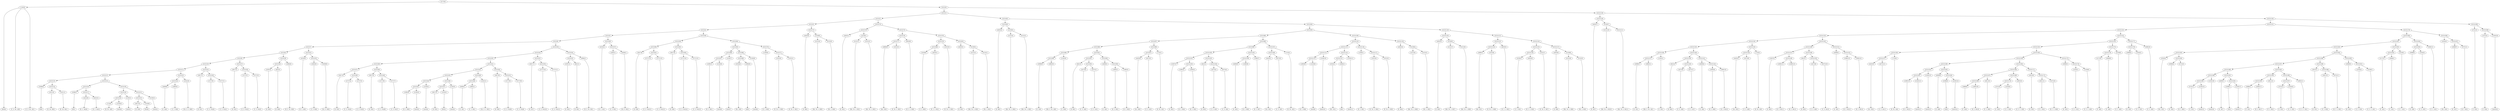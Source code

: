 digraph sample{
"L-543(0)"->"[Dis](0)"
"L-543(0)"->"[C  D  Dis  A](0)"
"L-543(0)"->"[C  D  Dis  A](1)"
"L3566(0)"->"[D](0)"
"L1611(0)"->"[D  Gis  B](0)"
"L1611(1)"->"[D  Gis  B](1)"
"L5222(14)"->"L1611(0)"
"L5222(14)"->"L1611(1)"
"L5222(13)"->"L3566(0)"
"L5222(13)"->"L5222(14)"
"L3566(1)"->"[D](1)"
"L4414(0)"->"[D  G  Ais](0)"
"L4414(1)"->"[D  G  Ais](1)"
"L5222(17)"->"L4414(0)"
"L5222(17)"->"L4414(1)"
"L5222(16)"->"L3566(1)"
"L5222(16)"->"L5222(17)"
"L710(0)"->"[D  Fis  A](0)"
"L2185(0)"->"[rest](0)"
"L5222(20)"->"L710(0)"
"L5222(20)"->"L2185(0)"
"L2185(1)"->"[rest](1)"
"L5222(19)"->"L5222(20)"
"L5222(19)"->"L2185(1)"
"L3917(0)"->"[D  E](0)"
"L1019(0)"->"[Fis](0)"
"L5222(22)"->"L3917(0)"
"L5222(22)"->"L1019(0)"
"L2185(2)"->"[rest](2)"
"L5222(21)"->"L5222(22)"
"L5222(21)"->"L2185(2)"
"L5222(18)"->"L5222(19)"
"L5222(18)"->"L5222(21)"
"L5222(15)"->"L5222(16)"
"L5222(15)"->"L5222(18)"
"L5222(12)"->"L5222(13)"
"L5222(12)"->"L5222(15)"
"L4009(0)"->"[G  A](0)"
"L2865(0)"->"[C  G  B](0)"
"L5222(24)"->"L4009(0)"
"L5222(24)"->"L2865(0)"
"L2541(0)"->"[Cis  D  G  B](0)"
"L5222(23)"->"L5222(24)"
"L5222(23)"->"L2541(0)"
"L5222(11)"->"L5222(12)"
"L5222(11)"->"L5222(23)"
"L3917(1)"->"[D  E](1)"
"L2727(0)"->"[C  D  Fis](0)"
"L2727(1)"->"[C  D  Fis](1)"
"L5222(26)"->"L2727(0)"
"L5222(26)"->"L2727(1)"
"L5222(25)"->"L3917(1)"
"L5222(25)"->"L5222(26)"
"L5222(10)"->"L5222(11)"
"L5222(10)"->"L5222(25)"
"L3917(2)"->"[D  E](2)"
"L2727(2)"->"[C  D  Fis](2)"
"L2727(3)"->"[C  D  Fis](3)"
"L5222(28)"->"L2727(2)"
"L5222(28)"->"L2727(3)"
"L5222(27)"->"L3917(2)"
"L5222(27)"->"L5222(28)"
"L5222(9)"->"L5222(10)"
"L5222(9)"->"L5222(27)"
"L2597(0)"->"[G  B](0)"
"L641(0)"->"[D  B](0)"
"L5222(30)"->"L2597(0)"
"L5222(30)"->"L641(0)"
"L2684(0)"->"[D  E  Fis  B](0)"
"L5222(29)"->"L5222(30)"
"L5222(29)"->"L2684(0)"
"L5222(8)"->"L5222(9)"
"L5222(8)"->"L5222(29)"
"L4234(0)"->"[D  G  A](0)"
"L2645(0)"->"[C  D  B](0)"
"L5036(0)"->"[Cis  D  B](0)"
"L5222(32)"->"L2645(0)"
"L5222(32)"->"L5036(0)"
"L5222(31)"->"L4234(0)"
"L5222(31)"->"L5222(32)"
"L5222(7)"->"L5222(8)"
"L5222(7)"->"L5222(31)"
"L3917(3)"->"[D  E](3)"
"L2727(4)"->"[C  D  Fis](4)"
"L2727(5)"->"[C  D  Fis](5)"
"L5222(38)"->"L2727(4)"
"L5222(38)"->"L2727(5)"
"L5222(37)"->"L3917(3)"
"L5222(37)"->"L5222(38)"
"L3917(4)"->"[D  E](4)"
"L2727(6)"->"[C  D  Fis](6)"
"L2727(7)"->"[C  D  Fis](7)"
"L5222(40)"->"L2727(6)"
"L5222(40)"->"L2727(7)"
"L5222(39)"->"L3917(4)"
"L5222(39)"->"L5222(40)"
"L5222(36)"->"L5222(37)"
"L5222(36)"->"L5222(39)"
"L1895(0)"->"[D  G  B](0)"
"L2185(3)"->"[rest](3)"
"L5222(45)"->"L1895(0)"
"L5222(45)"->"L2185(3)"
"L2185(4)"->"[rest](4)"
"L5222(44)"->"L5222(45)"
"L5222(44)"->"L2185(4)"
"L3917(5)"->"[D  E](5)"
"L1019(1)"->"[Fis](1)"
"L5222(47)"->"L3917(5)"
"L5222(47)"->"L1019(1)"
"L2185(5)"->"[rest](5)"
"L5222(46)"->"L5222(47)"
"L5222(46)"->"L2185(5)"
"L5222(43)"->"L5222(44)"
"L5222(43)"->"L5222(46)"
"L4009(1)"->"[G  A](1)"
"L2865(1)"->"[C  G  B](1)"
"L5222(49)"->"L4009(1)"
"L5222(49)"->"L2865(1)"
"L2541(1)"->"[Cis  D  G  B](1)"
"L5222(48)"->"L5222(49)"
"L5222(48)"->"L2541(1)"
"L5222(42)"->"L5222(43)"
"L5222(42)"->"L5222(48)"
"L3917(6)"->"[D  E](6)"
"L2727(8)"->"[C  D  Fis](8)"
"L2727(9)"->"[C  D  Fis](9)"
"L5222(51)"->"L2727(8)"
"L5222(51)"->"L2727(9)"
"L5222(50)"->"L3917(6)"
"L5222(50)"->"L5222(51)"
"L5222(41)"->"L5222(42)"
"L5222(41)"->"L5222(50)"
"L5222(35)"->"L5222(36)"
"L5222(35)"->"L5222(41)"
"L3917(7)"->"[D  E](7)"
"L2727(10)"->"[C  D  Fis](10)"
"L2727(11)"->"[C  D  Fis](11)"
"L5222(53)"->"L2727(10)"
"L5222(53)"->"L2727(11)"
"L5222(52)"->"L3917(7)"
"L5222(52)"->"L5222(53)"
"L5222(34)"->"L5222(35)"
"L5222(34)"->"L5222(52)"
"L2597(1)"->"[G  B](1)"
"L641(1)"->"[D  B](1)"
"L5222(55)"->"L2597(1)"
"L5222(55)"->"L641(1)"
"L2684(1)"->"[D  E  Fis  B](1)"
"L5222(54)"->"L5222(55)"
"L5222(54)"->"L2684(1)"
"L5222(33)"->"L5222(34)"
"L5222(33)"->"L5222(54)"
"L5222(6)"->"L5222(7)"
"L5222(6)"->"L5222(33)"
"L4234(1)"->"[D  G  A](1)"
"L2645(1)"->"[C  D  B](1)"
"L5036(1)"->"[Cis  D  B](1)"
"L5222(57)"->"L2645(1)"
"L5222(57)"->"L5036(1)"
"L5222(56)"->"L4234(1)"
"L5222(56)"->"L5222(57)"
"L5222(5)"->"L5222(6)"
"L5222(5)"->"L5222(56)"
"L3917(8)"->"[D  E](8)"
"L2727(12)"->"[C  D  Fis](12)"
"L2727(13)"->"[C  D  Fis](13)"
"L5222(61)"->"L2727(12)"
"L5222(61)"->"L2727(13)"
"L5222(60)"->"L3917(8)"
"L5222(60)"->"L5222(61)"
"L3917(9)"->"[D  E](9)"
"L2727(14)"->"[C  D  Fis](14)"
"L2727(15)"->"[C  D  Fis](15)"
"L5222(63)"->"L2727(14)"
"L5222(63)"->"L2727(15)"
"L5222(62)"->"L3917(9)"
"L5222(62)"->"L5222(63)"
"L5222(59)"->"L5222(60)"
"L5222(59)"->"L5222(62)"
"L1895(1)"->"[D  G  B](1)"
"L2185(6)"->"[rest](6)"
"L5222(67)"->"L1895(1)"
"L5222(67)"->"L2185(6)"
"L2185(7)"->"[rest](7)"
"L5222(66)"->"L5222(67)"
"L5222(66)"->"L2185(7)"
"L3334(0)"->"[Fis  G](0)"
"L2894(0)"->"[A](0)"
"L5222(69)"->"L3334(0)"
"L5222(69)"->"L2894(0)"
"L2185(8)"->"[rest](8)"
"L5222(68)"->"L5222(69)"
"L5222(68)"->"L2185(8)"
"L5222(65)"->"L5222(66)"
"L5222(65)"->"L5222(68)"
"L1300(0)"->"[E  G  B](0)"
"L2322(0)"->"[E  Fis  G  B](0)"
"L2322(1)"->"[E  Fis  G  B](1)"
"L5222(71)"->"L2322(0)"
"L5222(71)"->"L2322(1)"
"L5222(70)"->"L1300(0)"
"L5222(70)"->"L5222(71)"
"L5222(64)"->"L5222(65)"
"L5222(64)"->"L5222(70)"
"L5222(58)"->"L5222(59)"
"L5222(58)"->"L5222(64)"
"L5222(4)"->"L5222(5)"
"L5222(4)"->"L5222(58)"
"L4035(0)"->"[E  B](0)"
"L5131(0)"->"[Dis  Fis  A  B](0)"
"L5132(0)"->"[Fis  A  B](0)"
"L5159(0)"->"L5131(0)"
"L5159(0)"->"L5132(0)"
"L5222(72)"->"L4035(0)"
"L5222(72)"->"L5159(0)"
"L5222(3)"->"L5222(4)"
"L5222(3)"->"L5222(72)"
"L4035(1)"->"[E  B](1)"
"L5131(1)"->"[Dis  Fis  A  B](1)"
"L5131(2)"->"[Dis  Fis  A  B](2)"
"L5159(1)"->"L5131(1)"
"L5159(1)"->"L5131(2)"
"L5222(74)"->"L4035(1)"
"L5222(74)"->"L5159(1)"
"L4690(0)"->"[Dis  E](0)"
"L2322(2)"->"[E  Fis  G  B](2)"
"L5222(77)"->"L4690(0)"
"L5222(77)"->"L2322(2)"
"L4616(0)"->"[E  G  A  B](0)"
"L5222(76)"->"L5222(77)"
"L5222(76)"->"L4616(0)"
"L3259(0)"->"[C  E  B](0)"
"L4616(1)"->"[E  G  A  B](1)"
"L5222(80)"->"L3259(0)"
"L5222(80)"->"L4616(1)"
"L2322(3)"->"[E  Fis  G  B](3)"
"L5222(79)"->"L5222(80)"
"L5222(79)"->"L2322(3)"
"L4035(2)"->"[E  B](2)"
"L5131(3)"->"[Dis  Fis  A  B](3)"
"L5132(1)"->"[Fis  A  B](1)"
"L5159(2)"->"L5131(3)"
"L5159(2)"->"L5132(1)"
"L5222(81)"->"L4035(2)"
"L5222(81)"->"L5159(2)"
"L5222(78)"->"L5222(79)"
"L5222(78)"->"L5222(81)"
"L5222(75)"->"L5222(76)"
"L5222(75)"->"L5222(78)"
"L5222(73)"->"L5222(74)"
"L5222(73)"->"L5222(75)"
"L5222(2)"->"L5222(3)"
"L5222(2)"->"L5222(73)"
"L4035(3)"->"[E  B](3)"
"L5131(4)"->"[Dis  Fis  A  B](4)"
"L5131(5)"->"[Dis  Fis  A  B](5)"
"L5159(3)"->"L5131(4)"
"L5159(3)"->"L5131(5)"
"L5222(83)"->"L4035(3)"
"L5222(83)"->"L5159(3)"
"L3099(0)"->"[E  G](0)"
"L3662(0)"->"[Dis  E  Fis  A](0)"
"L5222(90)"->"L3099(0)"
"L5222(90)"->"L3662(0)"
"L1342(0)"->"[C  D](0)"
"L5222(89)"->"L5222(90)"
"L5222(89)"->"L1342(0)"
"L641(2)"->"[D  B](2)"
"L4575(0)"->"[C  D  A](0)"
"L4575(1)"->"[C  D  A](1)"
"L5222(93)"->"L4575(0)"
"L5222(93)"->"L4575(1)"
"L5222(92)"->"L641(2)"
"L5222(92)"->"L5222(93)"
"L4009(2)"->"[G  A](2)"
"L1895(2)"->"[D  G  B](2)"
"L1895(3)"->"[D  G  B](3)"
"L5222(95)"->"L1895(2)"
"L5222(95)"->"L1895(3)"
"L5222(94)"->"L4009(2)"
"L5222(94)"->"L5222(95)"
"L5222(91)"->"L5222(92)"
"L5222(91)"->"L5222(94)"
"L5222(88)"->"L5222(89)"
"L5222(88)"->"L5222(91)"
"L4433(0)"->"[Cis  D](0)"
"L4575(2)"->"[C  D  A](2)"
"L5222(97)"->"L4433(0)"
"L5222(97)"->"L4575(2)"
"L710(1)"->"[D  Fis  A](1)"
"L5222(96)"->"L5222(97)"
"L5222(96)"->"L710(1)"
"L5222(87)"->"L5222(88)"
"L5222(87)"->"L5222(96)"
"L2597(2)"->"[G  B](2)"
"L1895(4)"->"[D  G  B](4)"
"L1895(5)"->"[D  G  B](5)"
"L5222(102)"->"L1895(4)"
"L5222(102)"->"L1895(5)"
"L5222(101)"->"L2597(2)"
"L5222(101)"->"L5222(102)"
"L641(3)"->"[D  B](3)"
"L4575(3)"->"[C  D  A](3)"
"L4575(4)"->"[C  D  A](4)"
"L5222(104)"->"L4575(3)"
"L5222(104)"->"L4575(4)"
"L5222(103)"->"L641(3)"
"L5222(103)"->"L5222(104)"
"L5222(100)"->"L5222(101)"
"L5222(100)"->"L5222(103)"
"L4009(3)"->"[G  A](3)"
"L1895(6)"->"[D  G  B](6)"
"L5222(106)"->"L4009(3)"
"L5222(106)"->"L1895(6)"
"L1895(7)"->"[D  G  B](7)"
"L5222(105)"->"L5222(106)"
"L5222(105)"->"L1895(7)"
"L5222(99)"->"L5222(100)"
"L5222(99)"->"L5222(105)"
"L4433(1)"->"[Cis  D](1)"
"L4575(5)"->"[C  D  A](5)"
"L5222(108)"->"L4433(1)"
"L5222(108)"->"L4575(5)"
"L710(2)"->"[D  Fis  A](2)"
"L5222(107)"->"L5222(108)"
"L5222(107)"->"L710(2)"
"L5222(98)"->"L5222(99)"
"L5222(98)"->"L5222(107)"
"L5222(86)"->"L5222(87)"
"L5222(86)"->"L5222(98)"
"L1895(8)"->"[D  G  B](8)"
"L2185(9)"->"[rest](9)"
"L5222(113)"->"L1895(8)"
"L5222(113)"->"L2185(9)"
"L2185(10)"->"[rest](10)"
"L5222(112)"->"L5222(113)"
"L5222(112)"->"L2185(10)"
"L3334(1)"->"[Fis  G](1)"
"L2894(1)"->"[A](1)"
"L5222(115)"->"L3334(1)"
"L5222(115)"->"L2894(1)"
"L2185(11)"->"[rest](11)"
"L5222(114)"->"L5222(115)"
"L5222(114)"->"L2185(11)"
"L5222(111)"->"L5222(112)"
"L5222(111)"->"L5222(114)"
"L1300(1)"->"[E  G  B](1)"
"L2322(4)"->"[E  Fis  G  B](4)"
"L2322(5)"->"[E  Fis  G  B](5)"
"L5222(117)"->"L2322(4)"
"L5222(117)"->"L2322(5)"
"L5222(116)"->"L1300(1)"
"L5222(116)"->"L5222(117)"
"L5222(110)"->"L5222(111)"
"L5222(110)"->"L5222(116)"
"L4035(4)"->"[E  B](4)"
"L5131(6)"->"[Dis  Fis  A  B](6)"
"L5132(2)"->"[Fis  A  B](2)"
"L5159(4)"->"L5131(6)"
"L5159(4)"->"L5132(2)"
"L5222(118)"->"L4035(4)"
"L5222(118)"->"L5159(4)"
"L5222(109)"->"L5222(110)"
"L5222(109)"->"L5222(118)"
"L5222(85)"->"L5222(86)"
"L5222(85)"->"L5222(109)"
"L4035(5)"->"[E  B](5)"
"L5131(7)"->"[Dis  Fis  A  B](7)"
"L5131(8)"->"[Dis  Fis  A  B](8)"
"L5159(5)"->"L5131(7)"
"L5159(5)"->"L5131(8)"
"L5222(120)"->"L4035(5)"
"L5222(120)"->"L5159(5)"
"L4690(1)"->"[Dis  E](1)"
"L2322(6)"->"[E  Fis  G  B](6)"
"L5222(123)"->"L4690(1)"
"L5222(123)"->"L2322(6)"
"L4616(2)"->"[E  G  A  B](2)"
"L5222(122)"->"L5222(123)"
"L5222(122)"->"L4616(2)"
"L3259(1)"->"[C  E  B](1)"
"L4616(3)"->"[E  G  A  B](3)"
"L5222(126)"->"L3259(1)"
"L5222(126)"->"L4616(3)"
"L2322(7)"->"[E  Fis  G  B](7)"
"L5222(125)"->"L5222(126)"
"L5222(125)"->"L2322(7)"
"L4035(6)"->"[E  B](6)"
"L5131(9)"->"[Dis  Fis  A  B](9)"
"L5132(3)"->"[Fis  A  B](3)"
"L5159(6)"->"L5131(9)"
"L5159(6)"->"L5132(3)"
"L5222(127)"->"L4035(6)"
"L5222(127)"->"L5159(6)"
"L5222(124)"->"L5222(125)"
"L5222(124)"->"L5222(127)"
"L5222(121)"->"L5222(122)"
"L5222(121)"->"L5222(124)"
"L5222(119)"->"L5222(120)"
"L5222(119)"->"L5222(121)"
"L5222(84)"->"L5222(85)"
"L5222(84)"->"L5222(119)"
"L5222(82)"->"L5222(83)"
"L5222(82)"->"L5222(84)"
"L5222(1)"->"L5222(2)"
"L5222(1)"->"L5222(82)"
"L4035(7)"->"[E  B](7)"
"L5131(10)"->"[Dis  Fis  A  B](10)"
"L5131(11)"->"[Dis  Fis  A  B](11)"
"L5159(7)"->"L5131(10)"
"L5159(7)"->"L5131(11)"
"L5222(129)"->"L4035(7)"
"L5222(129)"->"L5159(7)"
"L3099(1)"->"[E  G](1)"
"L3662(1)"->"[Dis  E  Fis  A](1)"
"L5222(137)"->"L3099(1)"
"L5222(137)"->"L3662(1)"
"L1342(1)"->"[C  D](1)"
"L5222(136)"->"L5222(137)"
"L5222(136)"->"L1342(1)"
"L641(4)"->"[D  B](4)"
"L4575(6)"->"[C  D  A](6)"
"L4575(7)"->"[C  D  A](7)"
"L5222(140)"->"L4575(6)"
"L5222(140)"->"L4575(7)"
"L5222(139)"->"L641(4)"
"L5222(139)"->"L5222(140)"
"L4009(4)"->"[G  A](4)"
"L1895(9)"->"[D  G  B](9)"
"L1895(10)"->"[D  G  B](10)"
"L5222(142)"->"L1895(9)"
"L5222(142)"->"L1895(10)"
"L5222(141)"->"L4009(4)"
"L5222(141)"->"L5222(142)"
"L5222(138)"->"L5222(139)"
"L5222(138)"->"L5222(141)"
"L5222(135)"->"L5222(136)"
"L5222(135)"->"L5222(138)"
"L4433(2)"->"[Cis  D](2)"
"L4575(8)"->"[C  D  A](8)"
"L5222(144)"->"L4433(2)"
"L5222(144)"->"L4575(8)"
"L710(3)"->"[D  Fis  A](3)"
"L5222(143)"->"L5222(144)"
"L5222(143)"->"L710(3)"
"L5222(134)"->"L5222(135)"
"L5222(134)"->"L5222(143)"
"L2597(3)"->"[G  B](3)"
"L1895(11)"->"[D  G  B](11)"
"L1895(12)"->"[D  G  B](12)"
"L5222(148)"->"L1895(11)"
"L5222(148)"->"L1895(12)"
"L5222(147)"->"L2597(3)"
"L5222(147)"->"L5222(148)"
"L641(5)"->"[D  B](5)"
"L4575(9)"->"[C  D  A](9)"
"L4575(10)"->"[C  D  A](10)"
"L5222(150)"->"L4575(9)"
"L5222(150)"->"L4575(10)"
"L5222(149)"->"L641(5)"
"L5222(149)"->"L5222(150)"
"L5222(146)"->"L5222(147)"
"L5222(146)"->"L5222(149)"
"L4009(5)"->"[G  A](5)"
"L1895(13)"->"[D  G  B](13)"
"L1895(14)"->"[D  G  B](14)"
"L5222(152)"->"L1895(13)"
"L5222(152)"->"L1895(14)"
"L5222(151)"->"L4009(5)"
"L5222(151)"->"L5222(152)"
"L5222(145)"->"L5222(146)"
"L5222(145)"->"L5222(151)"
"L5222(133)"->"L5222(134)"
"L5222(133)"->"L5222(145)"
"L4433(3)"->"[Cis  D](3)"
"L4575(11)"->"[C  D  A](11)"
"L5222(157)"->"L4433(3)"
"L5222(157)"->"L4575(11)"
"L710(4)"->"[D  Fis  A](4)"
"L5222(156)"->"L5222(157)"
"L5222(156)"->"L710(4)"
"L1895(15)"->"[D  G  B](15)"
"L2185(12)"->"[rest](12)"
"L5222(162)"->"L1895(15)"
"L5222(162)"->"L2185(12)"
"L2185(13)"->"[rest](13)"
"L5222(161)"->"L5222(162)"
"L5222(161)"->"L2185(13)"
"L4009(6)"->"[G  A](6)"
"L2388(0)"->"[G](0)"
"L2185(14)"->"[rest](14)"
"L5222(164)"->"L2388(0)"
"L5222(164)"->"L2185(14)"
"L5222(163)"->"L4009(6)"
"L5222(163)"->"L5222(164)"
"L5222(160)"->"L5222(161)"
"L5222(160)"->"L5222(163)"
"L3666(0)"->"[F  G](0)"
"L1895(16)"->"[D  G  B](16)"
"L5222(168)"->"L3666(0)"
"L5222(168)"->"L1895(16)"
"L3811(0)"->"[F  G  B](0)"
"L5222(167)"->"L5222(168)"
"L5222(167)"->"L3811(0)"
"L3741(0)"->"[C  E](0)"
"L2544(0)"->"[C  E  G](0)"
"L5222(170)"->"L3741(0)"
"L5222(170)"->"L2544(0)"
"L2901(0)"->"[C  E  F  G](0)"
"L5222(169)"->"L5222(170)"
"L5222(169)"->"L2901(0)"
"L5222(166)"->"L5222(167)"
"L5222(166)"->"L5222(169)"
"L3015(0)"->"[D  F](0)"
"L3811(1)"->"[F  G  B](1)"
"L4731(0)"->"[D  F  G  B](0)"
"L5222(172)"->"L3811(1)"
"L5222(172)"->"L4731(0)"
"L5222(171)"->"L3015(0)"
"L5222(171)"->"L5222(172)"
"L5222(165)"->"L5222(166)"
"L5222(165)"->"L5222(171)"
"L5222(159)"->"L5222(160)"
"L5222(159)"->"L5222(165)"
"L3099(2)"->"[E  G](2)"
"L2544(1)"->"[C  E  G](1)"
"L2238(0)"->"[C  E  G  A](0)"
"L5222(174)"->"L2544(1)"
"L5222(174)"->"L2238(0)"
"L5222(173)"->"L3099(2)"
"L5222(173)"->"L5222(174)"
"L5222(158)"->"L5222(159)"
"L5222(158)"->"L5222(173)"
"L5222(155)"->"L5222(156)"
"L5222(155)"->"L5222(158)"
"L2172(0)"->"[F  A](0)"
"L3648(0)"->"[C  A](0)"
"L5222(176)"->"L2172(0)"
"L5222(176)"->"L3648(0)"
"L4136(0)"->"[C  F  A](0)"
"L5222(175)"->"L5222(176)"
"L5222(175)"->"L4136(0)"
"L5222(154)"->"L5222(155)"
"L5222(154)"->"L5222(175)"
"L3099(3)"->"[E  G](3)"
"L2544(2)"->"[C  E  G](2)"
"L5222(178)"->"L3099(3)"
"L5222(178)"->"L2544(2)"
"L3081(0)"->"[C  G  A](0)"
"L5222(177)"->"L5222(178)"
"L5222(177)"->"L3081(0)"
"L5222(153)"->"L5222(154)"
"L5222(153)"->"L5222(177)"
"L5222(132)"->"L5222(133)"
"L5222(132)"->"L5222(153)"
"L3334(2)"->"[Fis  G](2)"
"L3099(4)"->"[E  G](4)"
"L3751(0)"->"[D  F  B](0)"
"L5222(184)"->"L3099(4)"
"L5222(184)"->"L3751(0)"
"L5222(183)"->"L3334(2)"
"L5222(183)"->"L5222(184)"
"L3741(1)"->"[C  E](1)"
"L2185(15)"->"[rest](15)"
"L5222(190)"->"L3741(1)"
"L5222(190)"->"L2185(15)"
"L2185(16)"->"[rest](16)"
"L5222(189)"->"L5222(190)"
"L5222(189)"->"L2185(16)"
"L4009(7)"->"[G  A](7)"
"L2388(1)"->"[G](1)"
"L2185(17)"->"[rest](17)"
"L5222(192)"->"L2388(1)"
"L5222(192)"->"L2185(17)"
"L5222(191)"->"L4009(7)"
"L5222(191)"->"L5222(192)"
"L5222(188)"->"L5222(189)"
"L5222(188)"->"L5222(191)"
"L3666(1)"->"[F  G](1)"
"L1895(17)"->"[D  G  B](17)"
"L5222(195)"->"L3666(1)"
"L5222(195)"->"L1895(17)"
"L3811(2)"->"[F  G  B](2)"
"L5222(194)"->"L5222(195)"
"L5222(194)"->"L3811(2)"
"L3741(2)"->"[C  E](2)"
"L2544(3)"->"[C  E  G](3)"
"L5222(197)"->"L3741(2)"
"L5222(197)"->"L2544(3)"
"L2901(1)"->"[C  E  F  G](1)"
"L5222(196)"->"L5222(197)"
"L5222(196)"->"L2901(1)"
"L5222(193)"->"L5222(194)"
"L5222(193)"->"L5222(196)"
"L5222(187)"->"L5222(188)"
"L5222(187)"->"L5222(193)"
"L3015(1)"->"[D  F](1)"
"L3811(3)"->"[F  G  B](3)"
"L4731(1)"->"[D  F  G  B](1)"
"L5222(199)"->"L3811(3)"
"L5222(199)"->"L4731(1)"
"L5222(198)"->"L3015(1)"
"L5222(198)"->"L5222(199)"
"L5222(186)"->"L5222(187)"
"L5222(186)"->"L5222(198)"
"L3099(5)"->"[E  G](5)"
"L2544(4)"->"[C  E  G](4)"
"L2238(1)"->"[C  E  G  A](1)"
"L5222(201)"->"L2544(4)"
"L5222(201)"->"L2238(1)"
"L5222(200)"->"L3099(5)"
"L5222(200)"->"L5222(201)"
"L5222(185)"->"L5222(186)"
"L5222(185)"->"L5222(200)"
"L5222(182)"->"L5222(183)"
"L5222(182)"->"L5222(185)"
"L2172(1)"->"[F  A](1)"
"L3648(1)"->"[C  A](1)"
"L5222(203)"->"L2172(1)"
"L5222(203)"->"L3648(1)"
"L4136(1)"->"[C  F  A](1)"
"L5222(202)"->"L5222(203)"
"L5222(202)"->"L4136(1)"
"L5222(181)"->"L5222(182)"
"L5222(181)"->"L5222(202)"
"L3099(6)"->"[E  G](6)"
"L2544(5)"->"[C  E  G](5)"
"L5222(205)"->"L3099(6)"
"L5222(205)"->"L2544(5)"
"L3081(1)"->"[C  G  A](1)"
"L5222(204)"->"L5222(205)"
"L5222(204)"->"L3081(1)"
"L5222(180)"->"L5222(181)"
"L5222(180)"->"L5222(204)"
"L3334(3)"->"[Fis  G](3)"
"L3099(7)"->"[E  G](7)"
"L3751(1)"->"[D  F  B](1)"
"L5222(207)"->"L3099(7)"
"L5222(207)"->"L3751(1)"
"L5222(206)"->"L3334(3)"
"L5222(206)"->"L5222(207)"
"L5222(179)"->"L5222(180)"
"L5222(179)"->"L5222(206)"
"L5222(131)"->"L5222(132)"
"L5222(131)"->"L5222(179)"
"L3741(3)"->"[C  E](3)"
"L3741(4)"->"[C  E](4)"
"L2185(18)"->"[rest](18)"
"L5222(209)"->"L3741(4)"
"L5222(209)"->"L2185(18)"
"L5222(208)"->"L3741(3)"
"L5222(208)"->"L5222(209)"
"L5222(130)"->"L5222(131)"
"L5222(130)"->"L5222(208)"
"L5222(128)"->"L5222(129)"
"L5222(128)"->"L5222(130)"
"L5222(0)"->"L5222(1)"
"L5222(0)"->"L5222(128)"
"L5173(0)"->"L-543(0)"
"L5173(0)"->"L5222(0)"
{rank = min; "L5173(0)"}
{rank = same; "L-543(0)"; "L5222(0)";}
{rank = same; "L5222(1)"; "L5222(128)";}
{rank = same; "L5222(2)"; "L5222(82)"; "L5222(129)"; "L5222(130)";}
{rank = same; "L5222(3)"; "L5222(73)"; "L5222(83)"; "L5222(84)"; "L4035(7)"; "L5159(7)"; "L5222(131)"; "L5222(208)";}
{rank = same; "L5222(4)"; "L5222(72)"; "L5222(74)"; "L5222(75)"; "L4035(3)"; "L5159(3)"; "L5222(85)"; "L5222(119)"; "L5131(10)"; "L5131(11)"; "L5222(132)"; "L5222(179)"; "L3741(3)"; "L5222(209)";}
{rank = same; "L5222(5)"; "L5222(58)"; "L4035(0)"; "L5159(0)"; "L4035(1)"; "L5159(1)"; "L5222(76)"; "L5222(78)"; "L5131(4)"; "L5131(5)"; "L5222(86)"; "L5222(109)"; "L5222(120)"; "L5222(121)"; "L5222(133)"; "L5222(153)"; "L5222(180)"; "L5222(206)"; "L3741(4)"; "L2185(18)";}
{rank = same; "L5222(6)"; "L5222(56)"; "L5222(59)"; "L5222(64)"; "L5131(0)"; "L5132(0)"; "L5131(1)"; "L5131(2)"; "L5222(77)"; "L4616(0)"; "L5222(79)"; "L5222(81)"; "L5222(87)"; "L5222(98)"; "L5222(110)"; "L5222(118)"; "L4035(5)"; "L5159(5)"; "L5222(122)"; "L5222(124)"; "L5222(134)"; "L5222(145)"; "L5222(154)"; "L5222(177)"; "L5222(181)"; "L5222(204)"; "L3334(3)"; "L5222(207)";}
{rank = same; "L5222(7)"; "L5222(33)"; "L4234(1)"; "L5222(57)"; "L5222(60)"; "L5222(62)"; "L5222(65)"; "L5222(70)"; "L4690(0)"; "L2322(2)"; "L5222(80)"; "L2322(3)"; "L4035(2)"; "L5159(2)"; "L5222(88)"; "L5222(96)"; "L5222(99)"; "L5222(107)"; "L5222(111)"; "L5222(116)"; "L4035(4)"; "L5159(4)"; "L5131(7)"; "L5131(8)"; "L5222(123)"; "L4616(2)"; "L5222(125)"; "L5222(127)"; "L5222(135)"; "L5222(143)"; "L5222(146)"; "L5222(151)"; "L5222(155)"; "L5222(175)"; "L5222(178)"; "L3081(0)"; "L5222(182)"; "L5222(202)"; "L5222(205)"; "L3081(1)"; "L3099(7)"; "L3751(1)";}
{rank = same; "L5222(8)"; "L5222(31)"; "L5222(34)"; "L5222(54)"; "L2645(1)"; "L5036(1)"; "L3917(8)"; "L5222(61)"; "L3917(9)"; "L5222(63)"; "L5222(66)"; "L5222(68)"; "L1300(0)"; "L5222(71)"; "L3259(0)"; "L4616(1)"; "L5131(3)"; "L5132(1)"; "L5222(89)"; "L5222(91)"; "L5222(97)"; "L710(1)"; "L5222(100)"; "L5222(105)"; "L5222(108)"; "L710(2)"; "L5222(112)"; "L5222(114)"; "L1300(1)"; "L5222(117)"; "L5131(6)"; "L5132(2)"; "L4690(1)"; "L2322(6)"; "L5222(126)"; "L2322(7)"; "L4035(6)"; "L5159(6)"; "L5222(136)"; "L5222(138)"; "L5222(144)"; "L710(3)"; "L5222(147)"; "L5222(149)"; "L4009(5)"; "L5222(152)"; "L5222(156)"; "L5222(158)"; "L5222(176)"; "L4136(0)"; "L3099(3)"; "L2544(2)"; "L5222(183)"; "L5222(185)"; "L5222(203)"; "L4136(1)"; "L3099(6)"; "L2544(5)";}
{rank = same; "L5222(9)"; "L5222(29)"; "L4234(0)"; "L5222(32)"; "L5222(35)"; "L5222(52)"; "L5222(55)"; "L2684(1)"; "L2727(12)"; "L2727(13)"; "L2727(14)"; "L2727(15)"; "L5222(67)"; "L2185(7)"; "L5222(69)"; "L2185(8)"; "L2322(0)"; "L2322(1)"; "L5222(90)"; "L1342(0)"; "L5222(92)"; "L5222(94)"; "L4433(0)"; "L4575(2)"; "L5222(101)"; "L5222(103)"; "L5222(106)"; "L1895(7)"; "L4433(1)"; "L4575(5)"; "L5222(113)"; "L2185(10)"; "L5222(115)"; "L2185(11)"; "L2322(4)"; "L2322(5)"; "L3259(1)"; "L4616(3)"; "L5131(9)"; "L5132(3)"; "L5222(137)"; "L1342(1)"; "L5222(139)"; "L5222(141)"; "L4433(2)"; "L4575(8)"; "L2597(3)"; "L5222(148)"; "L641(5)"; "L5222(150)"; "L1895(13)"; "L1895(14)"; "L5222(157)"; "L710(4)"; "L5222(159)"; "L5222(173)"; "L2172(0)"; "L3648(0)"; "L3334(2)"; "L5222(184)"; "L5222(186)"; "L5222(200)"; "L2172(1)"; "L3648(1)";}
{rank = same; "L5222(10)"; "L5222(27)"; "L5222(30)"; "L2684(0)"; "L2645(0)"; "L5036(0)"; "L5222(36)"; "L5222(41)"; "L3917(7)"; "L5222(53)"; "L2597(1)"; "L641(1)"; "L1895(1)"; "L2185(6)"; "L3334(0)"; "L2894(0)"; "L3099(0)"; "L3662(0)"; "L641(2)"; "L5222(93)"; "L4009(2)"; "L5222(95)"; "L2597(2)"; "L5222(102)"; "L641(3)"; "L5222(104)"; "L4009(3)"; "L1895(6)"; "L1895(8)"; "L2185(9)"; "L3334(1)"; "L2894(1)"; "L3099(1)"; "L3662(1)"; "L641(4)"; "L5222(140)"; "L4009(4)"; "L5222(142)"; "L1895(11)"; "L1895(12)"; "L4575(9)"; "L4575(10)"; "L4433(3)"; "L4575(11)"; "L5222(160)"; "L5222(165)"; "L3099(2)"; "L5222(174)"; "L3099(4)"; "L3751(0)"; "L5222(187)"; "L5222(198)"; "L3099(5)"; "L5222(201)";}
{rank = same; "L5222(11)"; "L5222(25)"; "L3917(2)"; "L5222(28)"; "L2597(0)"; "L641(0)"; "L5222(37)"; "L5222(39)"; "L5222(42)"; "L5222(50)"; "L2727(10)"; "L2727(11)"; "L4575(0)"; "L4575(1)"; "L1895(2)"; "L1895(3)"; "L1895(4)"; "L1895(5)"; "L4575(3)"; "L4575(4)"; "L4575(6)"; "L4575(7)"; "L1895(9)"; "L1895(10)"; "L5222(161)"; "L5222(163)"; "L5222(166)"; "L5222(171)"; "L2544(1)"; "L2238(0)"; "L5222(188)"; "L5222(193)"; "L3015(1)"; "L5222(199)"; "L2544(4)"; "L2238(1)";}
{rank = same; "L5222(12)"; "L5222(23)"; "L3917(1)"; "L5222(26)"; "L2727(2)"; "L2727(3)"; "L3917(3)"; "L5222(38)"; "L3917(4)"; "L5222(40)"; "L5222(43)"; "L5222(48)"; "L3917(6)"; "L5222(51)"; "L5222(162)"; "L2185(13)"; "L4009(6)"; "L5222(164)"; "L5222(167)"; "L5222(169)"; "L3015(0)"; "L5222(172)"; "L5222(189)"; "L5222(191)"; "L5222(194)"; "L5222(196)"; "L3811(3)"; "L4731(1)";}
{rank = same; "L5222(13)"; "L5222(15)"; "L5222(24)"; "L2541(0)"; "L2727(0)"; "L2727(1)"; "L2727(4)"; "L2727(5)"; "L2727(6)"; "L2727(7)"; "L5222(44)"; "L5222(46)"; "L5222(49)"; "L2541(1)"; "L2727(8)"; "L2727(9)"; "L1895(15)"; "L2185(12)"; "L2388(0)"; "L2185(14)"; "L5222(168)"; "L3811(0)"; "L5222(170)"; "L2901(0)"; "L3811(1)"; "L4731(0)"; "L5222(190)"; "L2185(16)"; "L4009(7)"; "L5222(192)"; "L5222(195)"; "L3811(2)"; "L5222(197)"; "L2901(1)";}
{rank = same; "L3566(0)"; "L5222(14)"; "L5222(16)"; "L5222(18)"; "L4009(0)"; "L2865(0)"; "L5222(45)"; "L2185(4)"; "L5222(47)"; "L2185(5)"; "L4009(1)"; "L2865(1)"; "L3666(0)"; "L1895(16)"; "L3741(0)"; "L2544(0)"; "L3741(1)"; "L2185(15)"; "L2388(1)"; "L2185(17)"; "L3666(1)"; "L1895(17)"; "L3741(2)"; "L2544(3)";}
{rank = same; "L1611(0)"; "L1611(1)"; "L3566(1)"; "L5222(17)"; "L5222(19)"; "L5222(21)"; "L1895(0)"; "L2185(3)"; "L3917(5)"; "L1019(1)";}
{rank = same; "L4414(0)"; "L4414(1)"; "L5222(20)"; "L2185(1)"; "L5222(22)"; "L2185(2)";}
{rank = same; "L710(0)"; "L2185(0)"; "L3917(0)"; "L1019(0)";}
{rank = max; "[A](0)"; "[A](1)"; "[C  A](0)"; "[C  A](1)"; "[C  D  A](0)"; "[C  D  A](1)"; "[C  D  A](10)"; "[C  D  A](11)"; "[C  D  A](2)"; "[C  D  A](3)"; "[C  D  A](4)"; "[C  D  A](5)"; "[C  D  A](6)"; "[C  D  A](7)"; "[C  D  A](8)"; "[C  D  A](9)"; "[C  D  B](0)"; "[C  D  B](1)"; "[C  D  Dis  A](0)"; "[C  D  Dis  A](1)"; "[C  D  Fis](0)"; "[C  D  Fis](1)"; "[C  D  Fis](10)"; "[C  D  Fis](11)"; "[C  D  Fis](12)"; "[C  D  Fis](13)"; "[C  D  Fis](14)"; "[C  D  Fis](15)"; "[C  D  Fis](2)"; "[C  D  Fis](3)"; "[C  D  Fis](4)"; "[C  D  Fis](5)"; "[C  D  Fis](6)"; "[C  D  Fis](7)"; "[C  D  Fis](8)"; "[C  D  Fis](9)"; "[C  D](0)"; "[C  D](1)"; "[C  E  B](0)"; "[C  E  B](1)"; "[C  E  F  G](0)"; "[C  E  F  G](1)"; "[C  E  G  A](0)"; "[C  E  G  A](1)"; "[C  E  G](0)"; "[C  E  G](1)"; "[C  E  G](2)"; "[C  E  G](3)"; "[C  E  G](4)"; "[C  E  G](5)"; "[C  E](0)"; "[C  E](1)"; "[C  E](2)"; "[C  E](3)"; "[C  E](4)"; "[C  F  A](0)"; "[C  F  A](1)"; "[C  G  A](0)"; "[C  G  A](1)"; "[C  G  B](0)"; "[C  G  B](1)"; "[Cis  D  B](0)"; "[Cis  D  B](1)"; "[Cis  D  G  B](0)"; "[Cis  D  G  B](1)"; "[Cis  D](0)"; "[Cis  D](1)"; "[Cis  D](2)"; "[Cis  D](3)"; "[D  B](0)"; "[D  B](1)"; "[D  B](2)"; "[D  B](3)"; "[D  B](4)"; "[D  B](5)"; "[D  E  Fis  B](0)"; "[D  E  Fis  B](1)"; "[D  E](0)"; "[D  E](1)"; "[D  E](2)"; "[D  E](3)"; "[D  E](4)"; "[D  E](5)"; "[D  E](6)"; "[D  E](7)"; "[D  E](8)"; "[D  E](9)"; "[D  F  B](0)"; "[D  F  B](1)"; "[D  F  G  B](0)"; "[D  F  G  B](1)"; "[D  F](0)"; "[D  F](1)"; "[D  Fis  A](0)"; "[D  Fis  A](1)"; "[D  Fis  A](2)"; "[D  Fis  A](3)"; "[D  Fis  A](4)"; "[D  G  A](0)"; "[D  G  A](1)"; "[D  G  Ais](0)"; "[D  G  Ais](1)"; "[D  G  B](0)"; "[D  G  B](1)"; "[D  G  B](10)"; "[D  G  B](11)"; "[D  G  B](12)"; "[D  G  B](13)"; "[D  G  B](14)"; "[D  G  B](15)"; "[D  G  B](16)"; "[D  G  B](17)"; "[D  G  B](2)"; "[D  G  B](3)"; "[D  G  B](4)"; "[D  G  B](5)"; "[D  G  B](6)"; "[D  G  B](7)"; "[D  G  B](8)"; "[D  G  B](9)"; "[D  Gis  B](0)"; "[D  Gis  B](1)"; "[D](0)"; "[D](1)"; "[Dis  E  Fis  A](0)"; "[Dis  E  Fis  A](1)"; "[Dis  E](0)"; "[Dis  E](1)"; "[Dis  Fis  A  B](0)"; "[Dis  Fis  A  B](1)"; "[Dis  Fis  A  B](10)"; "[Dis  Fis  A  B](11)"; "[Dis  Fis  A  B](2)"; "[Dis  Fis  A  B](3)"; "[Dis  Fis  A  B](4)"; "[Dis  Fis  A  B](5)"; "[Dis  Fis  A  B](6)"; "[Dis  Fis  A  B](7)"; "[Dis  Fis  A  B](8)"; "[Dis  Fis  A  B](9)"; "[Dis](0)"; "[E  B](0)"; "[E  B](1)"; "[E  B](2)"; "[E  B](3)"; "[E  B](4)"; "[E  B](5)"; "[E  B](6)"; "[E  B](7)"; "[E  Fis  G  B](0)"; "[E  Fis  G  B](1)"; "[E  Fis  G  B](2)"; "[E  Fis  G  B](3)"; "[E  Fis  G  B](4)"; "[E  Fis  G  B](5)"; "[E  Fis  G  B](6)"; "[E  Fis  G  B](7)"; "[E  G  A  B](0)"; "[E  G  A  B](1)"; "[E  G  A  B](2)"; "[E  G  A  B](3)"; "[E  G  B](0)"; "[E  G  B](1)"; "[E  G](0)"; "[E  G](1)"; "[E  G](2)"; "[E  G](3)"; "[E  G](4)"; "[E  G](5)"; "[E  G](6)"; "[E  G](7)"; "[F  A](0)"; "[F  A](1)"; "[F  G  B](0)"; "[F  G  B](1)"; "[F  G  B](2)"; "[F  G  B](3)"; "[F  G](0)"; "[F  G](1)"; "[Fis  A  B](0)"; "[Fis  A  B](1)"; "[Fis  A  B](2)"; "[Fis  A  B](3)"; "[Fis  G](0)"; "[Fis  G](1)"; "[Fis  G](2)"; "[Fis  G](3)"; "[Fis](0)"; "[Fis](1)"; "[G  A](0)"; "[G  A](1)"; "[G  A](2)"; "[G  A](3)"; "[G  A](4)"; "[G  A](5)"; "[G  A](6)"; "[G  A](7)"; "[G  B](0)"; "[G  B](1)"; "[G  B](2)"; "[G  B](3)"; "[G](0)"; "[G](1)"; "[rest](0)"; "[rest](1)"; "[rest](10)"; "[rest](11)"; "[rest](12)"; "[rest](13)"; "[rest](14)"; "[rest](15)"; "[rest](16)"; "[rest](17)"; "[rest](18)"; "[rest](2)"; "[rest](3)"; "[rest](4)"; "[rest](5)"; "[rest](6)"; "[rest](7)"; "[rest](8)"; "[rest](9)";}
}